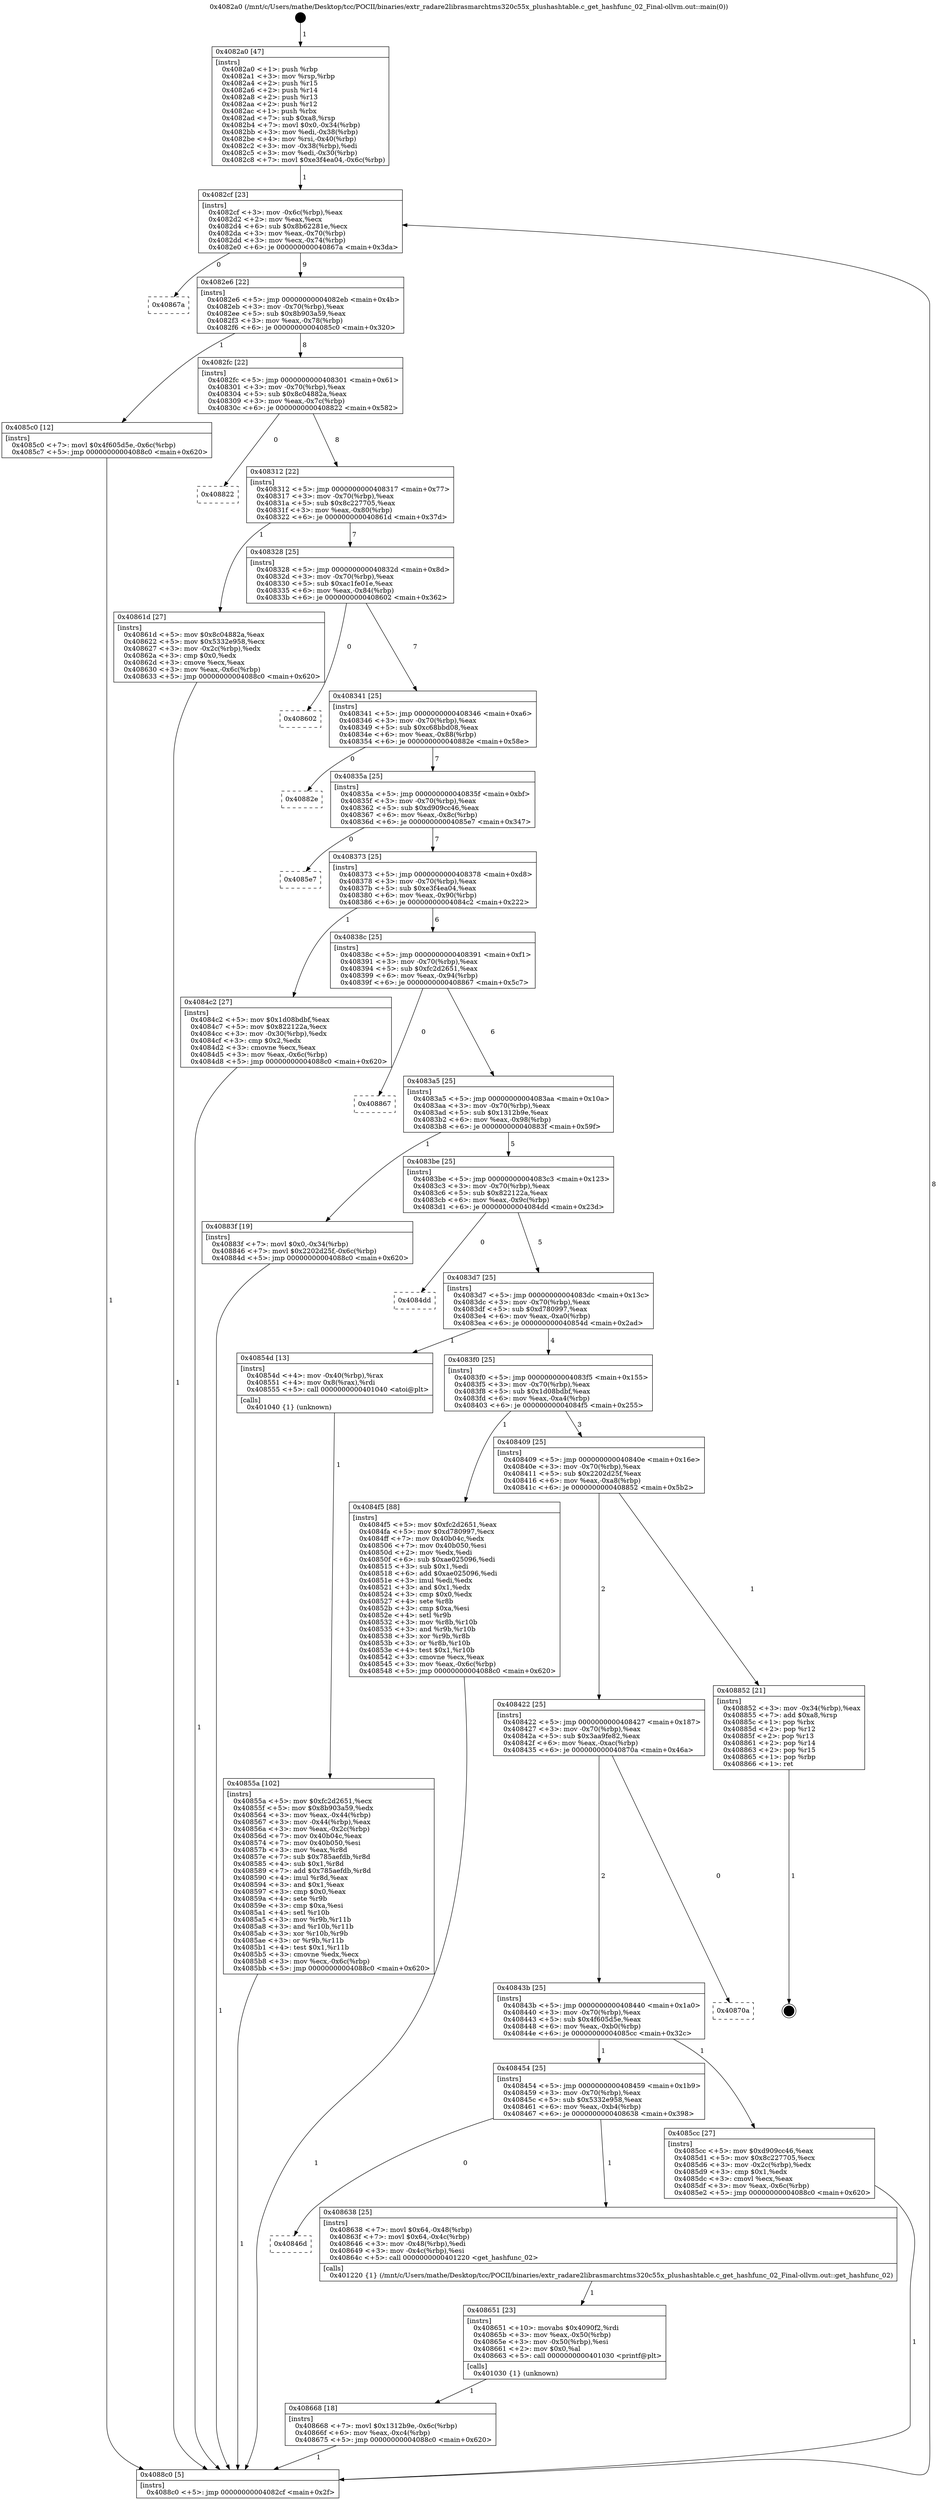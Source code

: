 digraph "0x4082a0" {
  label = "0x4082a0 (/mnt/c/Users/mathe/Desktop/tcc/POCII/binaries/extr_radare2librasmarchtms320c55x_plushashtable.c_get_hashfunc_02_Final-ollvm.out::main(0))"
  labelloc = "t"
  node[shape=record]

  Entry [label="",width=0.3,height=0.3,shape=circle,fillcolor=black,style=filled]
  "0x4082cf" [label="{
     0x4082cf [23]\l
     | [instrs]\l
     &nbsp;&nbsp;0x4082cf \<+3\>: mov -0x6c(%rbp),%eax\l
     &nbsp;&nbsp;0x4082d2 \<+2\>: mov %eax,%ecx\l
     &nbsp;&nbsp;0x4082d4 \<+6\>: sub $0x8b62281e,%ecx\l
     &nbsp;&nbsp;0x4082da \<+3\>: mov %eax,-0x70(%rbp)\l
     &nbsp;&nbsp;0x4082dd \<+3\>: mov %ecx,-0x74(%rbp)\l
     &nbsp;&nbsp;0x4082e0 \<+6\>: je 000000000040867a \<main+0x3da\>\l
  }"]
  "0x40867a" [label="{
     0x40867a\l
  }", style=dashed]
  "0x4082e6" [label="{
     0x4082e6 [22]\l
     | [instrs]\l
     &nbsp;&nbsp;0x4082e6 \<+5\>: jmp 00000000004082eb \<main+0x4b\>\l
     &nbsp;&nbsp;0x4082eb \<+3\>: mov -0x70(%rbp),%eax\l
     &nbsp;&nbsp;0x4082ee \<+5\>: sub $0x8b903a59,%eax\l
     &nbsp;&nbsp;0x4082f3 \<+3\>: mov %eax,-0x78(%rbp)\l
     &nbsp;&nbsp;0x4082f6 \<+6\>: je 00000000004085c0 \<main+0x320\>\l
  }"]
  Exit [label="",width=0.3,height=0.3,shape=circle,fillcolor=black,style=filled,peripheries=2]
  "0x4085c0" [label="{
     0x4085c0 [12]\l
     | [instrs]\l
     &nbsp;&nbsp;0x4085c0 \<+7\>: movl $0x4f605d5e,-0x6c(%rbp)\l
     &nbsp;&nbsp;0x4085c7 \<+5\>: jmp 00000000004088c0 \<main+0x620\>\l
  }"]
  "0x4082fc" [label="{
     0x4082fc [22]\l
     | [instrs]\l
     &nbsp;&nbsp;0x4082fc \<+5\>: jmp 0000000000408301 \<main+0x61\>\l
     &nbsp;&nbsp;0x408301 \<+3\>: mov -0x70(%rbp),%eax\l
     &nbsp;&nbsp;0x408304 \<+5\>: sub $0x8c04882a,%eax\l
     &nbsp;&nbsp;0x408309 \<+3\>: mov %eax,-0x7c(%rbp)\l
     &nbsp;&nbsp;0x40830c \<+6\>: je 0000000000408822 \<main+0x582\>\l
  }"]
  "0x408668" [label="{
     0x408668 [18]\l
     | [instrs]\l
     &nbsp;&nbsp;0x408668 \<+7\>: movl $0x1312b9e,-0x6c(%rbp)\l
     &nbsp;&nbsp;0x40866f \<+6\>: mov %eax,-0xc4(%rbp)\l
     &nbsp;&nbsp;0x408675 \<+5\>: jmp 00000000004088c0 \<main+0x620\>\l
  }"]
  "0x408822" [label="{
     0x408822\l
  }", style=dashed]
  "0x408312" [label="{
     0x408312 [22]\l
     | [instrs]\l
     &nbsp;&nbsp;0x408312 \<+5\>: jmp 0000000000408317 \<main+0x77\>\l
     &nbsp;&nbsp;0x408317 \<+3\>: mov -0x70(%rbp),%eax\l
     &nbsp;&nbsp;0x40831a \<+5\>: sub $0x8c227705,%eax\l
     &nbsp;&nbsp;0x40831f \<+3\>: mov %eax,-0x80(%rbp)\l
     &nbsp;&nbsp;0x408322 \<+6\>: je 000000000040861d \<main+0x37d\>\l
  }"]
  "0x408651" [label="{
     0x408651 [23]\l
     | [instrs]\l
     &nbsp;&nbsp;0x408651 \<+10\>: movabs $0x4090f2,%rdi\l
     &nbsp;&nbsp;0x40865b \<+3\>: mov %eax,-0x50(%rbp)\l
     &nbsp;&nbsp;0x40865e \<+3\>: mov -0x50(%rbp),%esi\l
     &nbsp;&nbsp;0x408661 \<+2\>: mov $0x0,%al\l
     &nbsp;&nbsp;0x408663 \<+5\>: call 0000000000401030 \<printf@plt\>\l
     | [calls]\l
     &nbsp;&nbsp;0x401030 \{1\} (unknown)\l
  }"]
  "0x40861d" [label="{
     0x40861d [27]\l
     | [instrs]\l
     &nbsp;&nbsp;0x40861d \<+5\>: mov $0x8c04882a,%eax\l
     &nbsp;&nbsp;0x408622 \<+5\>: mov $0x5332e958,%ecx\l
     &nbsp;&nbsp;0x408627 \<+3\>: mov -0x2c(%rbp),%edx\l
     &nbsp;&nbsp;0x40862a \<+3\>: cmp $0x0,%edx\l
     &nbsp;&nbsp;0x40862d \<+3\>: cmove %ecx,%eax\l
     &nbsp;&nbsp;0x408630 \<+3\>: mov %eax,-0x6c(%rbp)\l
     &nbsp;&nbsp;0x408633 \<+5\>: jmp 00000000004088c0 \<main+0x620\>\l
  }"]
  "0x408328" [label="{
     0x408328 [25]\l
     | [instrs]\l
     &nbsp;&nbsp;0x408328 \<+5\>: jmp 000000000040832d \<main+0x8d\>\l
     &nbsp;&nbsp;0x40832d \<+3\>: mov -0x70(%rbp),%eax\l
     &nbsp;&nbsp;0x408330 \<+5\>: sub $0xac1fe01e,%eax\l
     &nbsp;&nbsp;0x408335 \<+6\>: mov %eax,-0x84(%rbp)\l
     &nbsp;&nbsp;0x40833b \<+6\>: je 0000000000408602 \<main+0x362\>\l
  }"]
  "0x40846d" [label="{
     0x40846d\l
  }", style=dashed]
  "0x408602" [label="{
     0x408602\l
  }", style=dashed]
  "0x408341" [label="{
     0x408341 [25]\l
     | [instrs]\l
     &nbsp;&nbsp;0x408341 \<+5\>: jmp 0000000000408346 \<main+0xa6\>\l
     &nbsp;&nbsp;0x408346 \<+3\>: mov -0x70(%rbp),%eax\l
     &nbsp;&nbsp;0x408349 \<+5\>: sub $0xc68bbd08,%eax\l
     &nbsp;&nbsp;0x40834e \<+6\>: mov %eax,-0x88(%rbp)\l
     &nbsp;&nbsp;0x408354 \<+6\>: je 000000000040882e \<main+0x58e\>\l
  }"]
  "0x408638" [label="{
     0x408638 [25]\l
     | [instrs]\l
     &nbsp;&nbsp;0x408638 \<+7\>: movl $0x64,-0x48(%rbp)\l
     &nbsp;&nbsp;0x40863f \<+7\>: movl $0x64,-0x4c(%rbp)\l
     &nbsp;&nbsp;0x408646 \<+3\>: mov -0x48(%rbp),%edi\l
     &nbsp;&nbsp;0x408649 \<+3\>: mov -0x4c(%rbp),%esi\l
     &nbsp;&nbsp;0x40864c \<+5\>: call 0000000000401220 \<get_hashfunc_02\>\l
     | [calls]\l
     &nbsp;&nbsp;0x401220 \{1\} (/mnt/c/Users/mathe/Desktop/tcc/POCII/binaries/extr_radare2librasmarchtms320c55x_plushashtable.c_get_hashfunc_02_Final-ollvm.out::get_hashfunc_02)\l
  }"]
  "0x40882e" [label="{
     0x40882e\l
  }", style=dashed]
  "0x40835a" [label="{
     0x40835a [25]\l
     | [instrs]\l
     &nbsp;&nbsp;0x40835a \<+5\>: jmp 000000000040835f \<main+0xbf\>\l
     &nbsp;&nbsp;0x40835f \<+3\>: mov -0x70(%rbp),%eax\l
     &nbsp;&nbsp;0x408362 \<+5\>: sub $0xd909cc46,%eax\l
     &nbsp;&nbsp;0x408367 \<+6\>: mov %eax,-0x8c(%rbp)\l
     &nbsp;&nbsp;0x40836d \<+6\>: je 00000000004085e7 \<main+0x347\>\l
  }"]
  "0x408454" [label="{
     0x408454 [25]\l
     | [instrs]\l
     &nbsp;&nbsp;0x408454 \<+5\>: jmp 0000000000408459 \<main+0x1b9\>\l
     &nbsp;&nbsp;0x408459 \<+3\>: mov -0x70(%rbp),%eax\l
     &nbsp;&nbsp;0x40845c \<+5\>: sub $0x5332e958,%eax\l
     &nbsp;&nbsp;0x408461 \<+6\>: mov %eax,-0xb4(%rbp)\l
     &nbsp;&nbsp;0x408467 \<+6\>: je 0000000000408638 \<main+0x398\>\l
  }"]
  "0x4085e7" [label="{
     0x4085e7\l
  }", style=dashed]
  "0x408373" [label="{
     0x408373 [25]\l
     | [instrs]\l
     &nbsp;&nbsp;0x408373 \<+5\>: jmp 0000000000408378 \<main+0xd8\>\l
     &nbsp;&nbsp;0x408378 \<+3\>: mov -0x70(%rbp),%eax\l
     &nbsp;&nbsp;0x40837b \<+5\>: sub $0xe3f4ea04,%eax\l
     &nbsp;&nbsp;0x408380 \<+6\>: mov %eax,-0x90(%rbp)\l
     &nbsp;&nbsp;0x408386 \<+6\>: je 00000000004084c2 \<main+0x222\>\l
  }"]
  "0x4085cc" [label="{
     0x4085cc [27]\l
     | [instrs]\l
     &nbsp;&nbsp;0x4085cc \<+5\>: mov $0xd909cc46,%eax\l
     &nbsp;&nbsp;0x4085d1 \<+5\>: mov $0x8c227705,%ecx\l
     &nbsp;&nbsp;0x4085d6 \<+3\>: mov -0x2c(%rbp),%edx\l
     &nbsp;&nbsp;0x4085d9 \<+3\>: cmp $0x1,%edx\l
     &nbsp;&nbsp;0x4085dc \<+3\>: cmovl %ecx,%eax\l
     &nbsp;&nbsp;0x4085df \<+3\>: mov %eax,-0x6c(%rbp)\l
     &nbsp;&nbsp;0x4085e2 \<+5\>: jmp 00000000004088c0 \<main+0x620\>\l
  }"]
  "0x4084c2" [label="{
     0x4084c2 [27]\l
     | [instrs]\l
     &nbsp;&nbsp;0x4084c2 \<+5\>: mov $0x1d08bdbf,%eax\l
     &nbsp;&nbsp;0x4084c7 \<+5\>: mov $0x822122a,%ecx\l
     &nbsp;&nbsp;0x4084cc \<+3\>: mov -0x30(%rbp),%edx\l
     &nbsp;&nbsp;0x4084cf \<+3\>: cmp $0x2,%edx\l
     &nbsp;&nbsp;0x4084d2 \<+3\>: cmovne %ecx,%eax\l
     &nbsp;&nbsp;0x4084d5 \<+3\>: mov %eax,-0x6c(%rbp)\l
     &nbsp;&nbsp;0x4084d8 \<+5\>: jmp 00000000004088c0 \<main+0x620\>\l
  }"]
  "0x40838c" [label="{
     0x40838c [25]\l
     | [instrs]\l
     &nbsp;&nbsp;0x40838c \<+5\>: jmp 0000000000408391 \<main+0xf1\>\l
     &nbsp;&nbsp;0x408391 \<+3\>: mov -0x70(%rbp),%eax\l
     &nbsp;&nbsp;0x408394 \<+5\>: sub $0xfc2d2651,%eax\l
     &nbsp;&nbsp;0x408399 \<+6\>: mov %eax,-0x94(%rbp)\l
     &nbsp;&nbsp;0x40839f \<+6\>: je 0000000000408867 \<main+0x5c7\>\l
  }"]
  "0x4088c0" [label="{
     0x4088c0 [5]\l
     | [instrs]\l
     &nbsp;&nbsp;0x4088c0 \<+5\>: jmp 00000000004082cf \<main+0x2f\>\l
  }"]
  "0x4082a0" [label="{
     0x4082a0 [47]\l
     | [instrs]\l
     &nbsp;&nbsp;0x4082a0 \<+1\>: push %rbp\l
     &nbsp;&nbsp;0x4082a1 \<+3\>: mov %rsp,%rbp\l
     &nbsp;&nbsp;0x4082a4 \<+2\>: push %r15\l
     &nbsp;&nbsp;0x4082a6 \<+2\>: push %r14\l
     &nbsp;&nbsp;0x4082a8 \<+2\>: push %r13\l
     &nbsp;&nbsp;0x4082aa \<+2\>: push %r12\l
     &nbsp;&nbsp;0x4082ac \<+1\>: push %rbx\l
     &nbsp;&nbsp;0x4082ad \<+7\>: sub $0xa8,%rsp\l
     &nbsp;&nbsp;0x4082b4 \<+7\>: movl $0x0,-0x34(%rbp)\l
     &nbsp;&nbsp;0x4082bb \<+3\>: mov %edi,-0x38(%rbp)\l
     &nbsp;&nbsp;0x4082be \<+4\>: mov %rsi,-0x40(%rbp)\l
     &nbsp;&nbsp;0x4082c2 \<+3\>: mov -0x38(%rbp),%edi\l
     &nbsp;&nbsp;0x4082c5 \<+3\>: mov %edi,-0x30(%rbp)\l
     &nbsp;&nbsp;0x4082c8 \<+7\>: movl $0xe3f4ea04,-0x6c(%rbp)\l
  }"]
  "0x40843b" [label="{
     0x40843b [25]\l
     | [instrs]\l
     &nbsp;&nbsp;0x40843b \<+5\>: jmp 0000000000408440 \<main+0x1a0\>\l
     &nbsp;&nbsp;0x408440 \<+3\>: mov -0x70(%rbp),%eax\l
     &nbsp;&nbsp;0x408443 \<+5\>: sub $0x4f605d5e,%eax\l
     &nbsp;&nbsp;0x408448 \<+6\>: mov %eax,-0xb0(%rbp)\l
     &nbsp;&nbsp;0x40844e \<+6\>: je 00000000004085cc \<main+0x32c\>\l
  }"]
  "0x408867" [label="{
     0x408867\l
  }", style=dashed]
  "0x4083a5" [label="{
     0x4083a5 [25]\l
     | [instrs]\l
     &nbsp;&nbsp;0x4083a5 \<+5\>: jmp 00000000004083aa \<main+0x10a\>\l
     &nbsp;&nbsp;0x4083aa \<+3\>: mov -0x70(%rbp),%eax\l
     &nbsp;&nbsp;0x4083ad \<+5\>: sub $0x1312b9e,%eax\l
     &nbsp;&nbsp;0x4083b2 \<+6\>: mov %eax,-0x98(%rbp)\l
     &nbsp;&nbsp;0x4083b8 \<+6\>: je 000000000040883f \<main+0x59f\>\l
  }"]
  "0x40870a" [label="{
     0x40870a\l
  }", style=dashed]
  "0x40883f" [label="{
     0x40883f [19]\l
     | [instrs]\l
     &nbsp;&nbsp;0x40883f \<+7\>: movl $0x0,-0x34(%rbp)\l
     &nbsp;&nbsp;0x408846 \<+7\>: movl $0x2202d25f,-0x6c(%rbp)\l
     &nbsp;&nbsp;0x40884d \<+5\>: jmp 00000000004088c0 \<main+0x620\>\l
  }"]
  "0x4083be" [label="{
     0x4083be [25]\l
     | [instrs]\l
     &nbsp;&nbsp;0x4083be \<+5\>: jmp 00000000004083c3 \<main+0x123\>\l
     &nbsp;&nbsp;0x4083c3 \<+3\>: mov -0x70(%rbp),%eax\l
     &nbsp;&nbsp;0x4083c6 \<+5\>: sub $0x822122a,%eax\l
     &nbsp;&nbsp;0x4083cb \<+6\>: mov %eax,-0x9c(%rbp)\l
     &nbsp;&nbsp;0x4083d1 \<+6\>: je 00000000004084dd \<main+0x23d\>\l
  }"]
  "0x408422" [label="{
     0x408422 [25]\l
     | [instrs]\l
     &nbsp;&nbsp;0x408422 \<+5\>: jmp 0000000000408427 \<main+0x187\>\l
     &nbsp;&nbsp;0x408427 \<+3\>: mov -0x70(%rbp),%eax\l
     &nbsp;&nbsp;0x40842a \<+5\>: sub $0x3aa9fe82,%eax\l
     &nbsp;&nbsp;0x40842f \<+6\>: mov %eax,-0xac(%rbp)\l
     &nbsp;&nbsp;0x408435 \<+6\>: je 000000000040870a \<main+0x46a\>\l
  }"]
  "0x4084dd" [label="{
     0x4084dd\l
  }", style=dashed]
  "0x4083d7" [label="{
     0x4083d7 [25]\l
     | [instrs]\l
     &nbsp;&nbsp;0x4083d7 \<+5\>: jmp 00000000004083dc \<main+0x13c\>\l
     &nbsp;&nbsp;0x4083dc \<+3\>: mov -0x70(%rbp),%eax\l
     &nbsp;&nbsp;0x4083df \<+5\>: sub $0xd780997,%eax\l
     &nbsp;&nbsp;0x4083e4 \<+6\>: mov %eax,-0xa0(%rbp)\l
     &nbsp;&nbsp;0x4083ea \<+6\>: je 000000000040854d \<main+0x2ad\>\l
  }"]
  "0x408852" [label="{
     0x408852 [21]\l
     | [instrs]\l
     &nbsp;&nbsp;0x408852 \<+3\>: mov -0x34(%rbp),%eax\l
     &nbsp;&nbsp;0x408855 \<+7\>: add $0xa8,%rsp\l
     &nbsp;&nbsp;0x40885c \<+1\>: pop %rbx\l
     &nbsp;&nbsp;0x40885d \<+2\>: pop %r12\l
     &nbsp;&nbsp;0x40885f \<+2\>: pop %r13\l
     &nbsp;&nbsp;0x408861 \<+2\>: pop %r14\l
     &nbsp;&nbsp;0x408863 \<+2\>: pop %r15\l
     &nbsp;&nbsp;0x408865 \<+1\>: pop %rbp\l
     &nbsp;&nbsp;0x408866 \<+1\>: ret\l
  }"]
  "0x40854d" [label="{
     0x40854d [13]\l
     | [instrs]\l
     &nbsp;&nbsp;0x40854d \<+4\>: mov -0x40(%rbp),%rax\l
     &nbsp;&nbsp;0x408551 \<+4\>: mov 0x8(%rax),%rdi\l
     &nbsp;&nbsp;0x408555 \<+5\>: call 0000000000401040 \<atoi@plt\>\l
     | [calls]\l
     &nbsp;&nbsp;0x401040 \{1\} (unknown)\l
  }"]
  "0x4083f0" [label="{
     0x4083f0 [25]\l
     | [instrs]\l
     &nbsp;&nbsp;0x4083f0 \<+5\>: jmp 00000000004083f5 \<main+0x155\>\l
     &nbsp;&nbsp;0x4083f5 \<+3\>: mov -0x70(%rbp),%eax\l
     &nbsp;&nbsp;0x4083f8 \<+5\>: sub $0x1d08bdbf,%eax\l
     &nbsp;&nbsp;0x4083fd \<+6\>: mov %eax,-0xa4(%rbp)\l
     &nbsp;&nbsp;0x408403 \<+6\>: je 00000000004084f5 \<main+0x255\>\l
  }"]
  "0x40855a" [label="{
     0x40855a [102]\l
     | [instrs]\l
     &nbsp;&nbsp;0x40855a \<+5\>: mov $0xfc2d2651,%ecx\l
     &nbsp;&nbsp;0x40855f \<+5\>: mov $0x8b903a59,%edx\l
     &nbsp;&nbsp;0x408564 \<+3\>: mov %eax,-0x44(%rbp)\l
     &nbsp;&nbsp;0x408567 \<+3\>: mov -0x44(%rbp),%eax\l
     &nbsp;&nbsp;0x40856a \<+3\>: mov %eax,-0x2c(%rbp)\l
     &nbsp;&nbsp;0x40856d \<+7\>: mov 0x40b04c,%eax\l
     &nbsp;&nbsp;0x408574 \<+7\>: mov 0x40b050,%esi\l
     &nbsp;&nbsp;0x40857b \<+3\>: mov %eax,%r8d\l
     &nbsp;&nbsp;0x40857e \<+7\>: sub $0x785aefdb,%r8d\l
     &nbsp;&nbsp;0x408585 \<+4\>: sub $0x1,%r8d\l
     &nbsp;&nbsp;0x408589 \<+7\>: add $0x785aefdb,%r8d\l
     &nbsp;&nbsp;0x408590 \<+4\>: imul %r8d,%eax\l
     &nbsp;&nbsp;0x408594 \<+3\>: and $0x1,%eax\l
     &nbsp;&nbsp;0x408597 \<+3\>: cmp $0x0,%eax\l
     &nbsp;&nbsp;0x40859a \<+4\>: sete %r9b\l
     &nbsp;&nbsp;0x40859e \<+3\>: cmp $0xa,%esi\l
     &nbsp;&nbsp;0x4085a1 \<+4\>: setl %r10b\l
     &nbsp;&nbsp;0x4085a5 \<+3\>: mov %r9b,%r11b\l
     &nbsp;&nbsp;0x4085a8 \<+3\>: and %r10b,%r11b\l
     &nbsp;&nbsp;0x4085ab \<+3\>: xor %r10b,%r9b\l
     &nbsp;&nbsp;0x4085ae \<+3\>: or %r9b,%r11b\l
     &nbsp;&nbsp;0x4085b1 \<+4\>: test $0x1,%r11b\l
     &nbsp;&nbsp;0x4085b5 \<+3\>: cmovne %edx,%ecx\l
     &nbsp;&nbsp;0x4085b8 \<+3\>: mov %ecx,-0x6c(%rbp)\l
     &nbsp;&nbsp;0x4085bb \<+5\>: jmp 00000000004088c0 \<main+0x620\>\l
  }"]
  "0x4084f5" [label="{
     0x4084f5 [88]\l
     | [instrs]\l
     &nbsp;&nbsp;0x4084f5 \<+5\>: mov $0xfc2d2651,%eax\l
     &nbsp;&nbsp;0x4084fa \<+5\>: mov $0xd780997,%ecx\l
     &nbsp;&nbsp;0x4084ff \<+7\>: mov 0x40b04c,%edx\l
     &nbsp;&nbsp;0x408506 \<+7\>: mov 0x40b050,%esi\l
     &nbsp;&nbsp;0x40850d \<+2\>: mov %edx,%edi\l
     &nbsp;&nbsp;0x40850f \<+6\>: sub $0xae025096,%edi\l
     &nbsp;&nbsp;0x408515 \<+3\>: sub $0x1,%edi\l
     &nbsp;&nbsp;0x408518 \<+6\>: add $0xae025096,%edi\l
     &nbsp;&nbsp;0x40851e \<+3\>: imul %edi,%edx\l
     &nbsp;&nbsp;0x408521 \<+3\>: and $0x1,%edx\l
     &nbsp;&nbsp;0x408524 \<+3\>: cmp $0x0,%edx\l
     &nbsp;&nbsp;0x408527 \<+4\>: sete %r8b\l
     &nbsp;&nbsp;0x40852b \<+3\>: cmp $0xa,%esi\l
     &nbsp;&nbsp;0x40852e \<+4\>: setl %r9b\l
     &nbsp;&nbsp;0x408532 \<+3\>: mov %r8b,%r10b\l
     &nbsp;&nbsp;0x408535 \<+3\>: and %r9b,%r10b\l
     &nbsp;&nbsp;0x408538 \<+3\>: xor %r9b,%r8b\l
     &nbsp;&nbsp;0x40853b \<+3\>: or %r8b,%r10b\l
     &nbsp;&nbsp;0x40853e \<+4\>: test $0x1,%r10b\l
     &nbsp;&nbsp;0x408542 \<+3\>: cmovne %ecx,%eax\l
     &nbsp;&nbsp;0x408545 \<+3\>: mov %eax,-0x6c(%rbp)\l
     &nbsp;&nbsp;0x408548 \<+5\>: jmp 00000000004088c0 \<main+0x620\>\l
  }"]
  "0x408409" [label="{
     0x408409 [25]\l
     | [instrs]\l
     &nbsp;&nbsp;0x408409 \<+5\>: jmp 000000000040840e \<main+0x16e\>\l
     &nbsp;&nbsp;0x40840e \<+3\>: mov -0x70(%rbp),%eax\l
     &nbsp;&nbsp;0x408411 \<+5\>: sub $0x2202d25f,%eax\l
     &nbsp;&nbsp;0x408416 \<+6\>: mov %eax,-0xa8(%rbp)\l
     &nbsp;&nbsp;0x40841c \<+6\>: je 0000000000408852 \<main+0x5b2\>\l
  }"]
  Entry -> "0x4082a0" [label=" 1"]
  "0x4082cf" -> "0x40867a" [label=" 0"]
  "0x4082cf" -> "0x4082e6" [label=" 9"]
  "0x408852" -> Exit [label=" 1"]
  "0x4082e6" -> "0x4085c0" [label=" 1"]
  "0x4082e6" -> "0x4082fc" [label=" 8"]
  "0x40883f" -> "0x4088c0" [label=" 1"]
  "0x4082fc" -> "0x408822" [label=" 0"]
  "0x4082fc" -> "0x408312" [label=" 8"]
  "0x408668" -> "0x4088c0" [label=" 1"]
  "0x408312" -> "0x40861d" [label=" 1"]
  "0x408312" -> "0x408328" [label=" 7"]
  "0x408651" -> "0x408668" [label=" 1"]
  "0x408328" -> "0x408602" [label=" 0"]
  "0x408328" -> "0x408341" [label=" 7"]
  "0x408638" -> "0x408651" [label=" 1"]
  "0x408341" -> "0x40882e" [label=" 0"]
  "0x408341" -> "0x40835a" [label=" 7"]
  "0x408454" -> "0x40846d" [label=" 0"]
  "0x40835a" -> "0x4085e7" [label=" 0"]
  "0x40835a" -> "0x408373" [label=" 7"]
  "0x408454" -> "0x408638" [label=" 1"]
  "0x408373" -> "0x4084c2" [label=" 1"]
  "0x408373" -> "0x40838c" [label=" 6"]
  "0x4084c2" -> "0x4088c0" [label=" 1"]
  "0x4082a0" -> "0x4082cf" [label=" 1"]
  "0x4088c0" -> "0x4082cf" [label=" 8"]
  "0x40861d" -> "0x4088c0" [label=" 1"]
  "0x40838c" -> "0x408867" [label=" 0"]
  "0x40838c" -> "0x4083a5" [label=" 6"]
  "0x40843b" -> "0x408454" [label=" 1"]
  "0x4083a5" -> "0x40883f" [label=" 1"]
  "0x4083a5" -> "0x4083be" [label=" 5"]
  "0x40843b" -> "0x4085cc" [label=" 1"]
  "0x4083be" -> "0x4084dd" [label=" 0"]
  "0x4083be" -> "0x4083d7" [label=" 5"]
  "0x408422" -> "0x40843b" [label=" 2"]
  "0x4083d7" -> "0x40854d" [label=" 1"]
  "0x4083d7" -> "0x4083f0" [label=" 4"]
  "0x408422" -> "0x40870a" [label=" 0"]
  "0x4083f0" -> "0x4084f5" [label=" 1"]
  "0x4083f0" -> "0x408409" [label=" 3"]
  "0x4084f5" -> "0x4088c0" [label=" 1"]
  "0x40854d" -> "0x40855a" [label=" 1"]
  "0x40855a" -> "0x4088c0" [label=" 1"]
  "0x4085c0" -> "0x4088c0" [label=" 1"]
  "0x4085cc" -> "0x4088c0" [label=" 1"]
  "0x408409" -> "0x408852" [label=" 1"]
  "0x408409" -> "0x408422" [label=" 2"]
}
